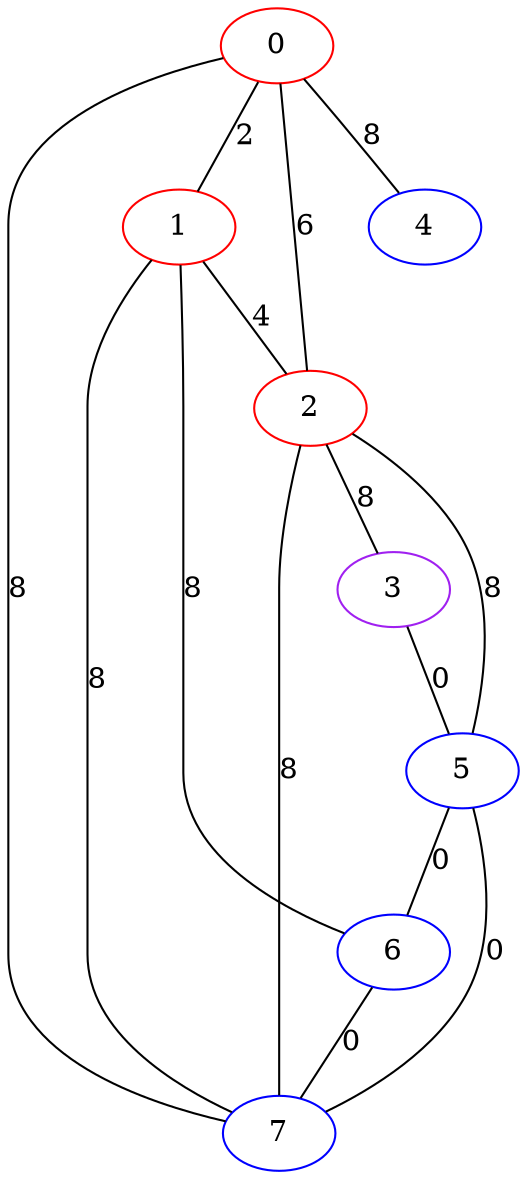 graph "" {
0 [color=red, weight=1];
1 [color=red, weight=1];
2 [color=red, weight=1];
3 [color=purple, weight=4];
4 [color=blue, weight=3];
5 [color=blue, weight=3];
6 [color=blue, weight=3];
7 [color=blue, weight=3];
0 -- 1  [key=0, label=2];
0 -- 2  [key=0, label=6];
0 -- 4  [key=0, label=8];
0 -- 7  [key=0, label=8];
1 -- 2  [key=0, label=4];
1 -- 6  [key=0, label=8];
1 -- 7  [key=0, label=8];
2 -- 3  [key=0, label=8];
2 -- 5  [key=0, label=8];
2 -- 7  [key=0, label=8];
3 -- 5  [key=0, label=0];
5 -- 6  [key=0, label=0];
5 -- 7  [key=0, label=0];
6 -- 7  [key=0, label=0];
}
